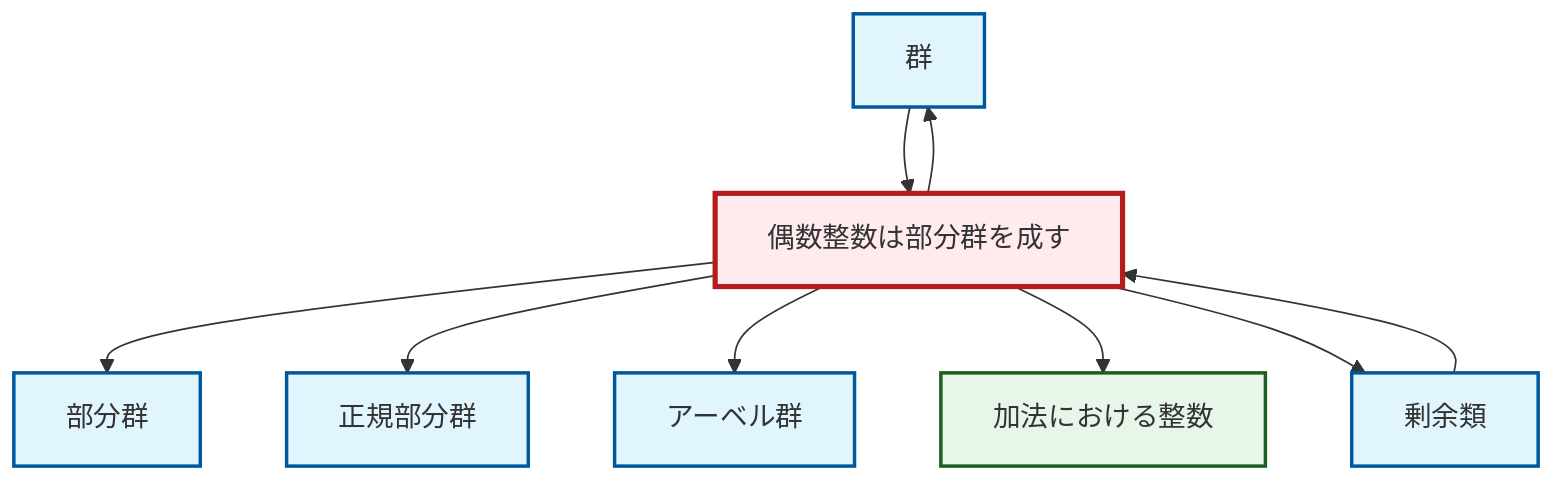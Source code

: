 graph TD
    classDef definition fill:#e1f5fe,stroke:#01579b,stroke-width:2px
    classDef theorem fill:#f3e5f5,stroke:#4a148c,stroke-width:2px
    classDef axiom fill:#fff3e0,stroke:#e65100,stroke-width:2px
    classDef example fill:#e8f5e9,stroke:#1b5e20,stroke-width:2px
    classDef current fill:#ffebee,stroke:#b71c1c,stroke-width:3px
    def-group["群"]:::definition
    def-subgroup["部分群"]:::definition
    def-coset["剰余類"]:::definition
    def-normal-subgroup["正規部分群"]:::definition
    def-abelian-group["アーベル群"]:::definition
    ex-even-integers-subgroup["偶数整数は部分群を成す"]:::example
    ex-integers-addition["加法における整数"]:::example
    ex-even-integers-subgroup --> def-group
    ex-even-integers-subgroup --> def-subgroup
    def-coset --> ex-even-integers-subgroup
    ex-even-integers-subgroup --> def-normal-subgroup
    ex-even-integers-subgroup --> def-abelian-group
    def-group --> ex-even-integers-subgroup
    ex-even-integers-subgroup --> ex-integers-addition
    ex-even-integers-subgroup --> def-coset
    class ex-even-integers-subgroup current